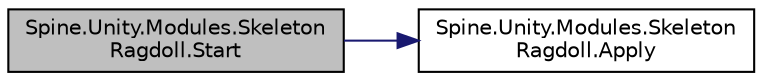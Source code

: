 digraph "Spine.Unity.Modules.SkeletonRagdoll.Start"
{
 // LATEX_PDF_SIZE
  edge [fontname="Helvetica",fontsize="10",labelfontname="Helvetica",labelfontsize="10"];
  node [fontname="Helvetica",fontsize="10",shape=record];
  rankdir="LR";
  Node1 [label="Spine.Unity.Modules.Skeleton\lRagdoll.Start",height=0.2,width=0.4,color="black", fillcolor="grey75", style="filled", fontcolor="black",tooltip=" "];
  Node1 -> Node2 [color="midnightblue",fontsize="10",style="solid"];
  Node2 [label="Spine.Unity.Modules.Skeleton\lRagdoll.Apply",height=0.2,width=0.4,color="black", fillcolor="white", style="filled",URL="$class_spine_1_1_unity_1_1_modules_1_1_skeleton_ragdoll.html#a2e7039294f3f21c6974e1889eeea4469",tooltip="Instantiates the ragdoll simulation and applies its transforms to the skeleton."];
}
